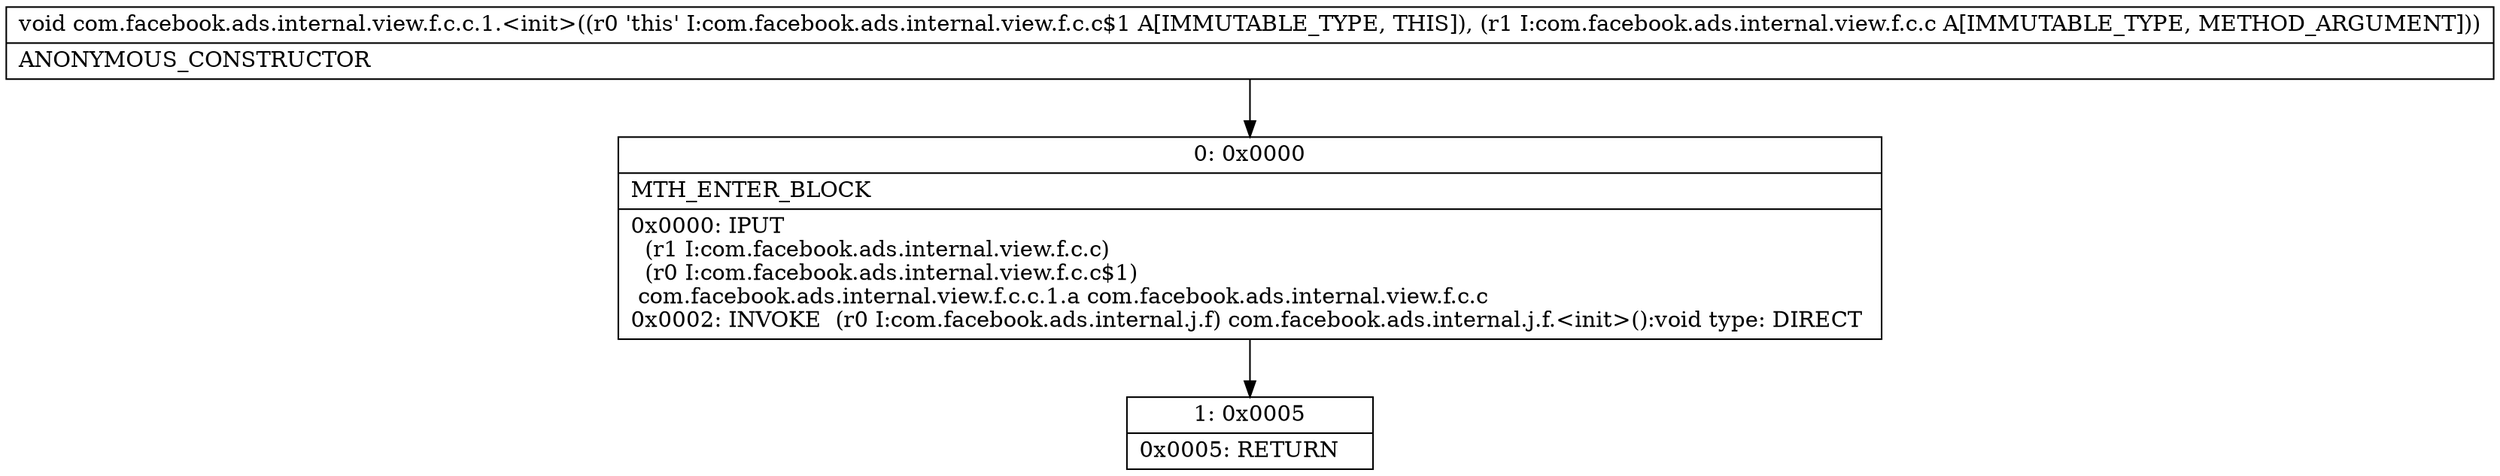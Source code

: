 digraph "CFG forcom.facebook.ads.internal.view.f.c.c.1.\<init\>(Lcom\/facebook\/ads\/internal\/view\/f\/c\/c;)V" {
Node_0 [shape=record,label="{0\:\ 0x0000|MTH_ENTER_BLOCK\l|0x0000: IPUT  \l  (r1 I:com.facebook.ads.internal.view.f.c.c)\l  (r0 I:com.facebook.ads.internal.view.f.c.c$1)\l com.facebook.ads.internal.view.f.c.c.1.a com.facebook.ads.internal.view.f.c.c \l0x0002: INVOKE  (r0 I:com.facebook.ads.internal.j.f) com.facebook.ads.internal.j.f.\<init\>():void type: DIRECT \l}"];
Node_1 [shape=record,label="{1\:\ 0x0005|0x0005: RETURN   \l}"];
MethodNode[shape=record,label="{void com.facebook.ads.internal.view.f.c.c.1.\<init\>((r0 'this' I:com.facebook.ads.internal.view.f.c.c$1 A[IMMUTABLE_TYPE, THIS]), (r1 I:com.facebook.ads.internal.view.f.c.c A[IMMUTABLE_TYPE, METHOD_ARGUMENT]))  | ANONYMOUS_CONSTRUCTOR\l}"];
MethodNode -> Node_0;
Node_0 -> Node_1;
}

